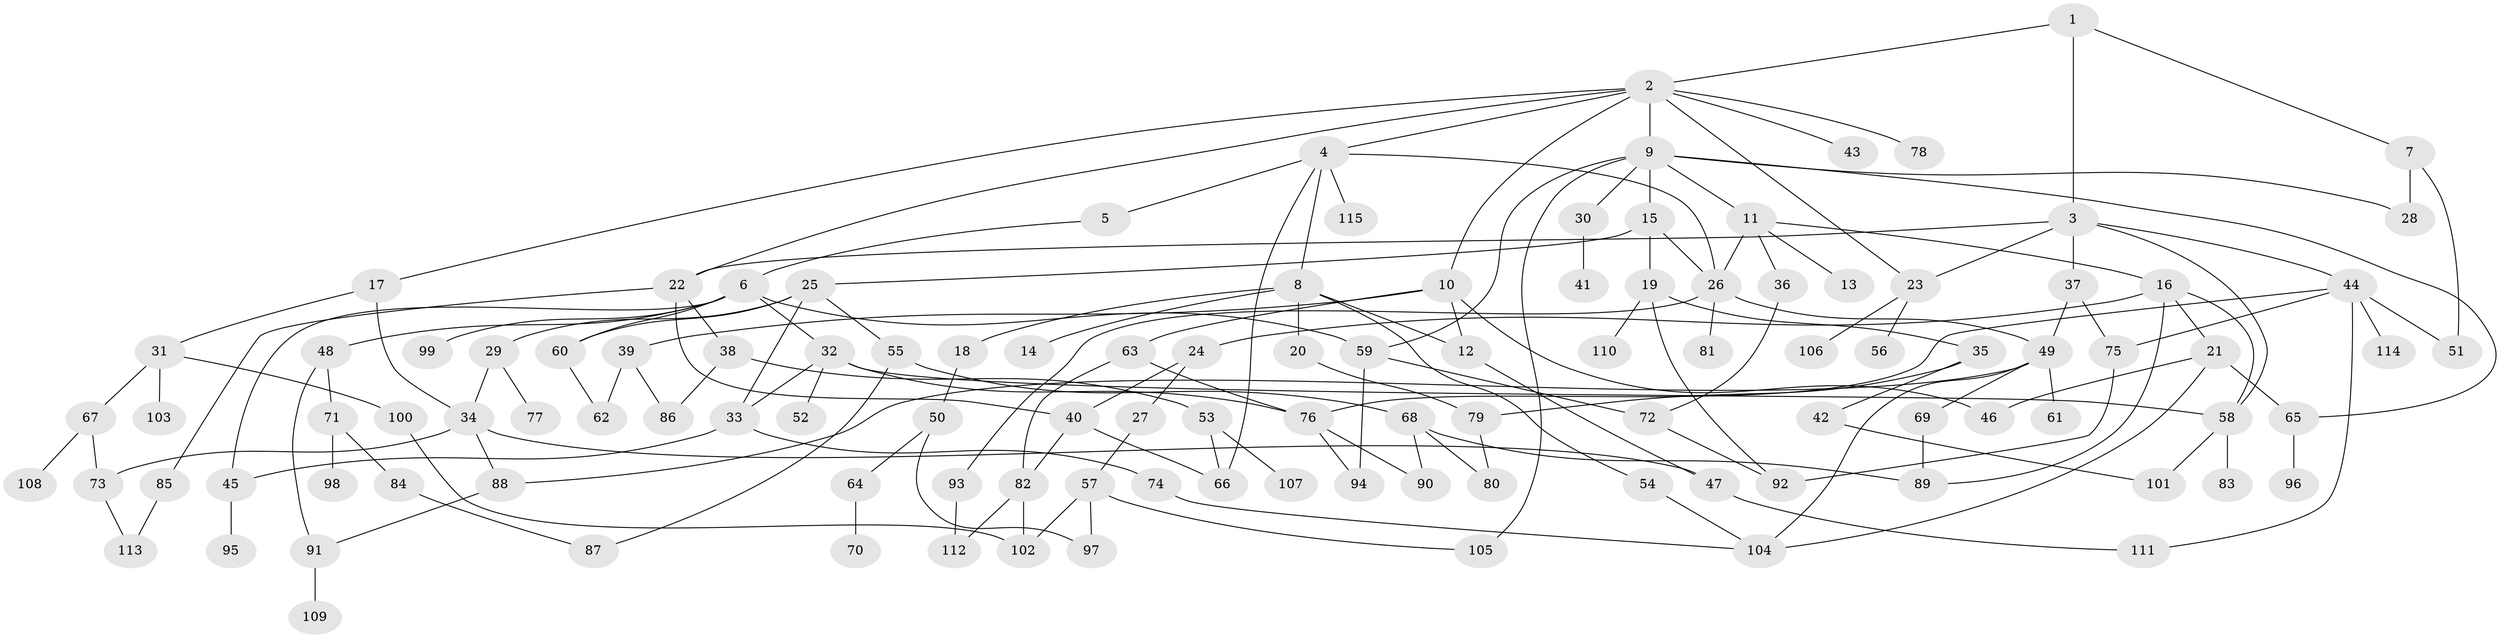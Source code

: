 // Generated by graph-tools (version 1.1) at 2025/10/02/27/25 16:10:55]
// undirected, 115 vertices, 165 edges
graph export_dot {
graph [start="1"]
  node [color=gray90,style=filled];
  1;
  2;
  3;
  4;
  5;
  6;
  7;
  8;
  9;
  10;
  11;
  12;
  13;
  14;
  15;
  16;
  17;
  18;
  19;
  20;
  21;
  22;
  23;
  24;
  25;
  26;
  27;
  28;
  29;
  30;
  31;
  32;
  33;
  34;
  35;
  36;
  37;
  38;
  39;
  40;
  41;
  42;
  43;
  44;
  45;
  46;
  47;
  48;
  49;
  50;
  51;
  52;
  53;
  54;
  55;
  56;
  57;
  58;
  59;
  60;
  61;
  62;
  63;
  64;
  65;
  66;
  67;
  68;
  69;
  70;
  71;
  72;
  73;
  74;
  75;
  76;
  77;
  78;
  79;
  80;
  81;
  82;
  83;
  84;
  85;
  86;
  87;
  88;
  89;
  90;
  91;
  92;
  93;
  94;
  95;
  96;
  97;
  98;
  99;
  100;
  101;
  102;
  103;
  104;
  105;
  106;
  107;
  108;
  109;
  110;
  111;
  112;
  113;
  114;
  115;
  1 -- 2;
  1 -- 3;
  1 -- 7;
  2 -- 4;
  2 -- 9;
  2 -- 10;
  2 -- 17;
  2 -- 23;
  2 -- 43;
  2 -- 78;
  2 -- 22;
  3 -- 22;
  3 -- 37;
  3 -- 44;
  3 -- 58;
  3 -- 23;
  4 -- 5;
  4 -- 8;
  4 -- 26;
  4 -- 115;
  4 -- 66;
  5 -- 6;
  6 -- 32;
  6 -- 48;
  6 -- 59;
  6 -- 99;
  6 -- 60;
  6 -- 45;
  7 -- 51;
  7 -- 28;
  8 -- 14;
  8 -- 18;
  8 -- 20;
  8 -- 54;
  8 -- 12;
  9 -- 11;
  9 -- 15;
  9 -- 28;
  9 -- 30;
  9 -- 65;
  9 -- 59;
  9 -- 105;
  10 -- 12;
  10 -- 39;
  10 -- 63;
  10 -- 46;
  11 -- 13;
  11 -- 16;
  11 -- 36;
  11 -- 26;
  12 -- 47;
  15 -- 19;
  15 -- 25;
  15 -- 26;
  16 -- 21;
  16 -- 24;
  16 -- 89;
  16 -- 58;
  17 -- 31;
  17 -- 34;
  18 -- 50;
  19 -- 35;
  19 -- 110;
  19 -- 92;
  20 -- 79;
  21 -- 46;
  21 -- 65;
  21 -- 104;
  22 -- 38;
  22 -- 85;
  22 -- 40;
  23 -- 56;
  23 -- 106;
  24 -- 27;
  24 -- 40;
  25 -- 29;
  25 -- 33;
  25 -- 55;
  25 -- 60;
  26 -- 81;
  26 -- 93;
  26 -- 49;
  27 -- 57;
  29 -- 34;
  29 -- 77;
  30 -- 41;
  31 -- 67;
  31 -- 100;
  31 -- 103;
  32 -- 52;
  32 -- 76;
  32 -- 58;
  32 -- 33;
  33 -- 45;
  33 -- 74;
  34 -- 88;
  34 -- 47;
  34 -- 73;
  35 -- 42;
  35 -- 79;
  36 -- 72;
  37 -- 49;
  37 -- 75;
  38 -- 53;
  38 -- 86;
  39 -- 62;
  39 -- 86;
  40 -- 82;
  40 -- 66;
  42 -- 101;
  44 -- 111;
  44 -- 114;
  44 -- 76;
  44 -- 51;
  44 -- 75;
  45 -- 95;
  47 -- 111;
  48 -- 71;
  48 -- 91;
  49 -- 61;
  49 -- 69;
  49 -- 88;
  49 -- 104;
  50 -- 64;
  50 -- 97;
  53 -- 66;
  53 -- 107;
  54 -- 104;
  55 -- 68;
  55 -- 87;
  57 -- 105;
  57 -- 97;
  57 -- 102;
  58 -- 83;
  58 -- 101;
  59 -- 72;
  59 -- 94;
  60 -- 62;
  63 -- 82;
  63 -- 76;
  64 -- 70;
  65 -- 96;
  67 -- 73;
  67 -- 108;
  68 -- 89;
  68 -- 90;
  68 -- 80;
  69 -- 89;
  71 -- 84;
  71 -- 98;
  72 -- 92;
  73 -- 113;
  74 -- 104;
  75 -- 92;
  76 -- 90;
  76 -- 94;
  79 -- 80;
  82 -- 112;
  82 -- 102;
  84 -- 87;
  85 -- 113;
  88 -- 91;
  91 -- 109;
  93 -- 112;
  100 -- 102;
}
